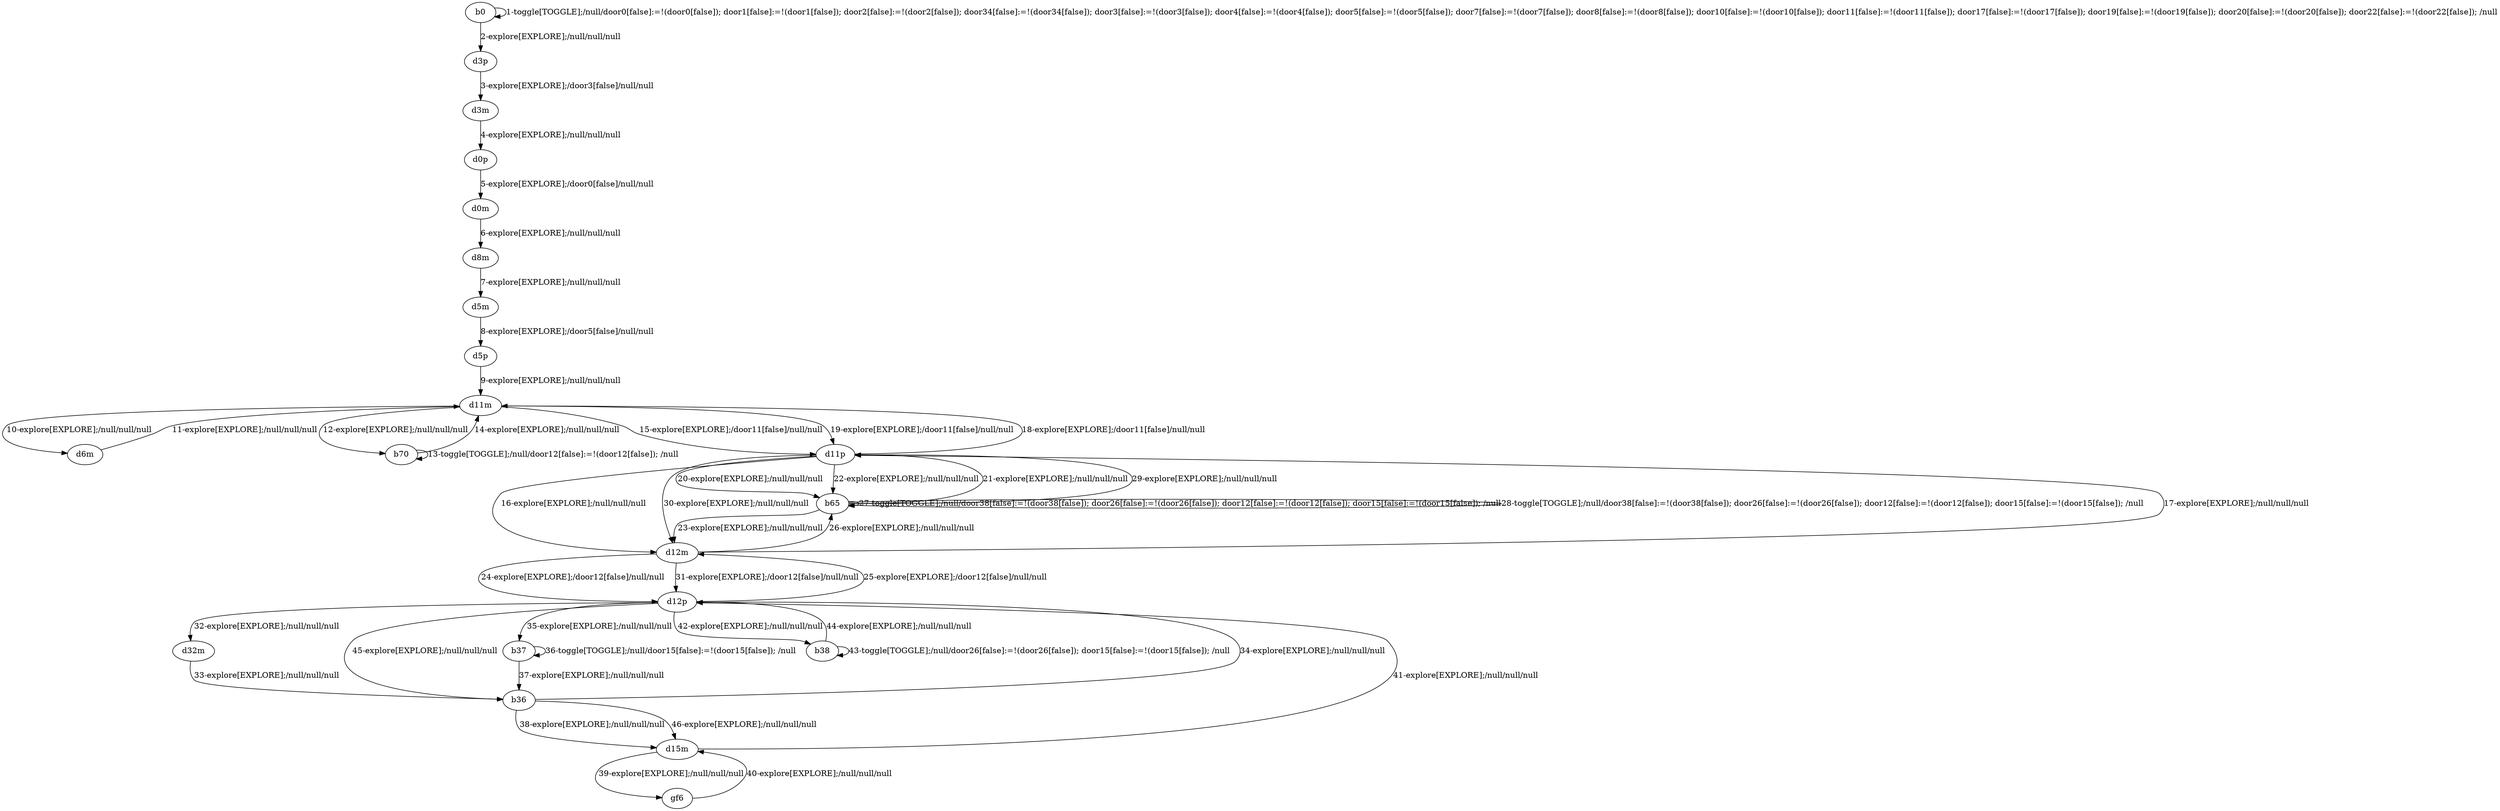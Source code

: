 # Total number of goals covered by this test: 2
# b36 --> d12p
# d12p --> b37

digraph g {
"b0" -> "b0" [label = "1-toggle[TOGGLE];/null/door0[false]:=!(door0[false]); door1[false]:=!(door1[false]); door2[false]:=!(door2[false]); door34[false]:=!(door34[false]); door3[false]:=!(door3[false]); door4[false]:=!(door4[false]); door5[false]:=!(door5[false]); door7[false]:=!(door7[false]); door8[false]:=!(door8[false]); door10[false]:=!(door10[false]); door11[false]:=!(door11[false]); door17[false]:=!(door17[false]); door19[false]:=!(door19[false]); door20[false]:=!(door20[false]); door22[false]:=!(door22[false]); /null"];
"b0" -> "d3p" [label = "2-explore[EXPLORE];/null/null/null"];
"d3p" -> "d3m" [label = "3-explore[EXPLORE];/door3[false]/null/null"];
"d3m" -> "d0p" [label = "4-explore[EXPLORE];/null/null/null"];
"d0p" -> "d0m" [label = "5-explore[EXPLORE];/door0[false]/null/null"];
"d0m" -> "d8m" [label = "6-explore[EXPLORE];/null/null/null"];
"d8m" -> "d5m" [label = "7-explore[EXPLORE];/null/null/null"];
"d5m" -> "d5p" [label = "8-explore[EXPLORE];/door5[false]/null/null"];
"d5p" -> "d11m" [label = "9-explore[EXPLORE];/null/null/null"];
"d11m" -> "d6m" [label = "10-explore[EXPLORE];/null/null/null"];
"d6m" -> "d11m" [label = "11-explore[EXPLORE];/null/null/null"];
"d11m" -> "b70" [label = "12-explore[EXPLORE];/null/null/null"];
"b70" -> "b70" [label = "13-toggle[TOGGLE];/null/door12[false]:=!(door12[false]); /null"];
"b70" -> "d11m" [label = "14-explore[EXPLORE];/null/null/null"];
"d11m" -> "d11p" [label = "15-explore[EXPLORE];/door11[false]/null/null"];
"d11p" -> "d12m" [label = "16-explore[EXPLORE];/null/null/null"];
"d12m" -> "d11p" [label = "17-explore[EXPLORE];/null/null/null"];
"d11p" -> "d11m" [label = "18-explore[EXPLORE];/door11[false]/null/null"];
"d11m" -> "d11p" [label = "19-explore[EXPLORE];/door11[false]/null/null"];
"d11p" -> "b65" [label = "20-explore[EXPLORE];/null/null/null"];
"b65" -> "d11p" [label = "21-explore[EXPLORE];/null/null/null"];
"d11p" -> "b65" [label = "22-explore[EXPLORE];/null/null/null"];
"b65" -> "d12m" [label = "23-explore[EXPLORE];/null/null/null"];
"d12m" -> "d12p" [label = "24-explore[EXPLORE];/door12[false]/null/null"];
"d12p" -> "d12m" [label = "25-explore[EXPLORE];/door12[false]/null/null"];
"d12m" -> "b65" [label = "26-explore[EXPLORE];/null/null/null"];
"b65" -> "b65" [label = "27-toggle[TOGGLE];/null/door38[false]:=!(door38[false]); door26[false]:=!(door26[false]); door12[false]:=!(door12[false]); door15[false]:=!(door15[false]); /null"];
"b65" -> "b65" [label = "28-toggle[TOGGLE];/null/door38[false]:=!(door38[false]); door26[false]:=!(door26[false]); door12[false]:=!(door12[false]); door15[false]:=!(door15[false]); /null"];
"b65" -> "d11p" [label = "29-explore[EXPLORE];/null/null/null"];
"d11p" -> "d12m" [label = "30-explore[EXPLORE];/null/null/null"];
"d12m" -> "d12p" [label = "31-explore[EXPLORE];/door12[false]/null/null"];
"d12p" -> "d32m" [label = "32-explore[EXPLORE];/null/null/null"];
"d32m" -> "b36" [label = "33-explore[EXPLORE];/null/null/null"];
"b36" -> "d12p" [label = "34-explore[EXPLORE];/null/null/null"];
"d12p" -> "b37" [label = "35-explore[EXPLORE];/null/null/null"];
"b37" -> "b37" [label = "36-toggle[TOGGLE];/null/door15[false]:=!(door15[false]); /null"];
"b37" -> "b36" [label = "37-explore[EXPLORE];/null/null/null"];
"b36" -> "d15m" [label = "38-explore[EXPLORE];/null/null/null"];
"d15m" -> "gf6" [label = "39-explore[EXPLORE];/null/null/null"];
"gf6" -> "d15m" [label = "40-explore[EXPLORE];/null/null/null"];
"d15m" -> "d12p" [label = "41-explore[EXPLORE];/null/null/null"];
"d12p" -> "b38" [label = "42-explore[EXPLORE];/null/null/null"];
"b38" -> "b38" [label = "43-toggle[TOGGLE];/null/door26[false]:=!(door26[false]); door15[false]:=!(door15[false]); /null"];
"b38" -> "d12p" [label = "44-explore[EXPLORE];/null/null/null"];
"d12p" -> "b36" [label = "45-explore[EXPLORE];/null/null/null"];
"b36" -> "d15m" [label = "46-explore[EXPLORE];/null/null/null"];
}
